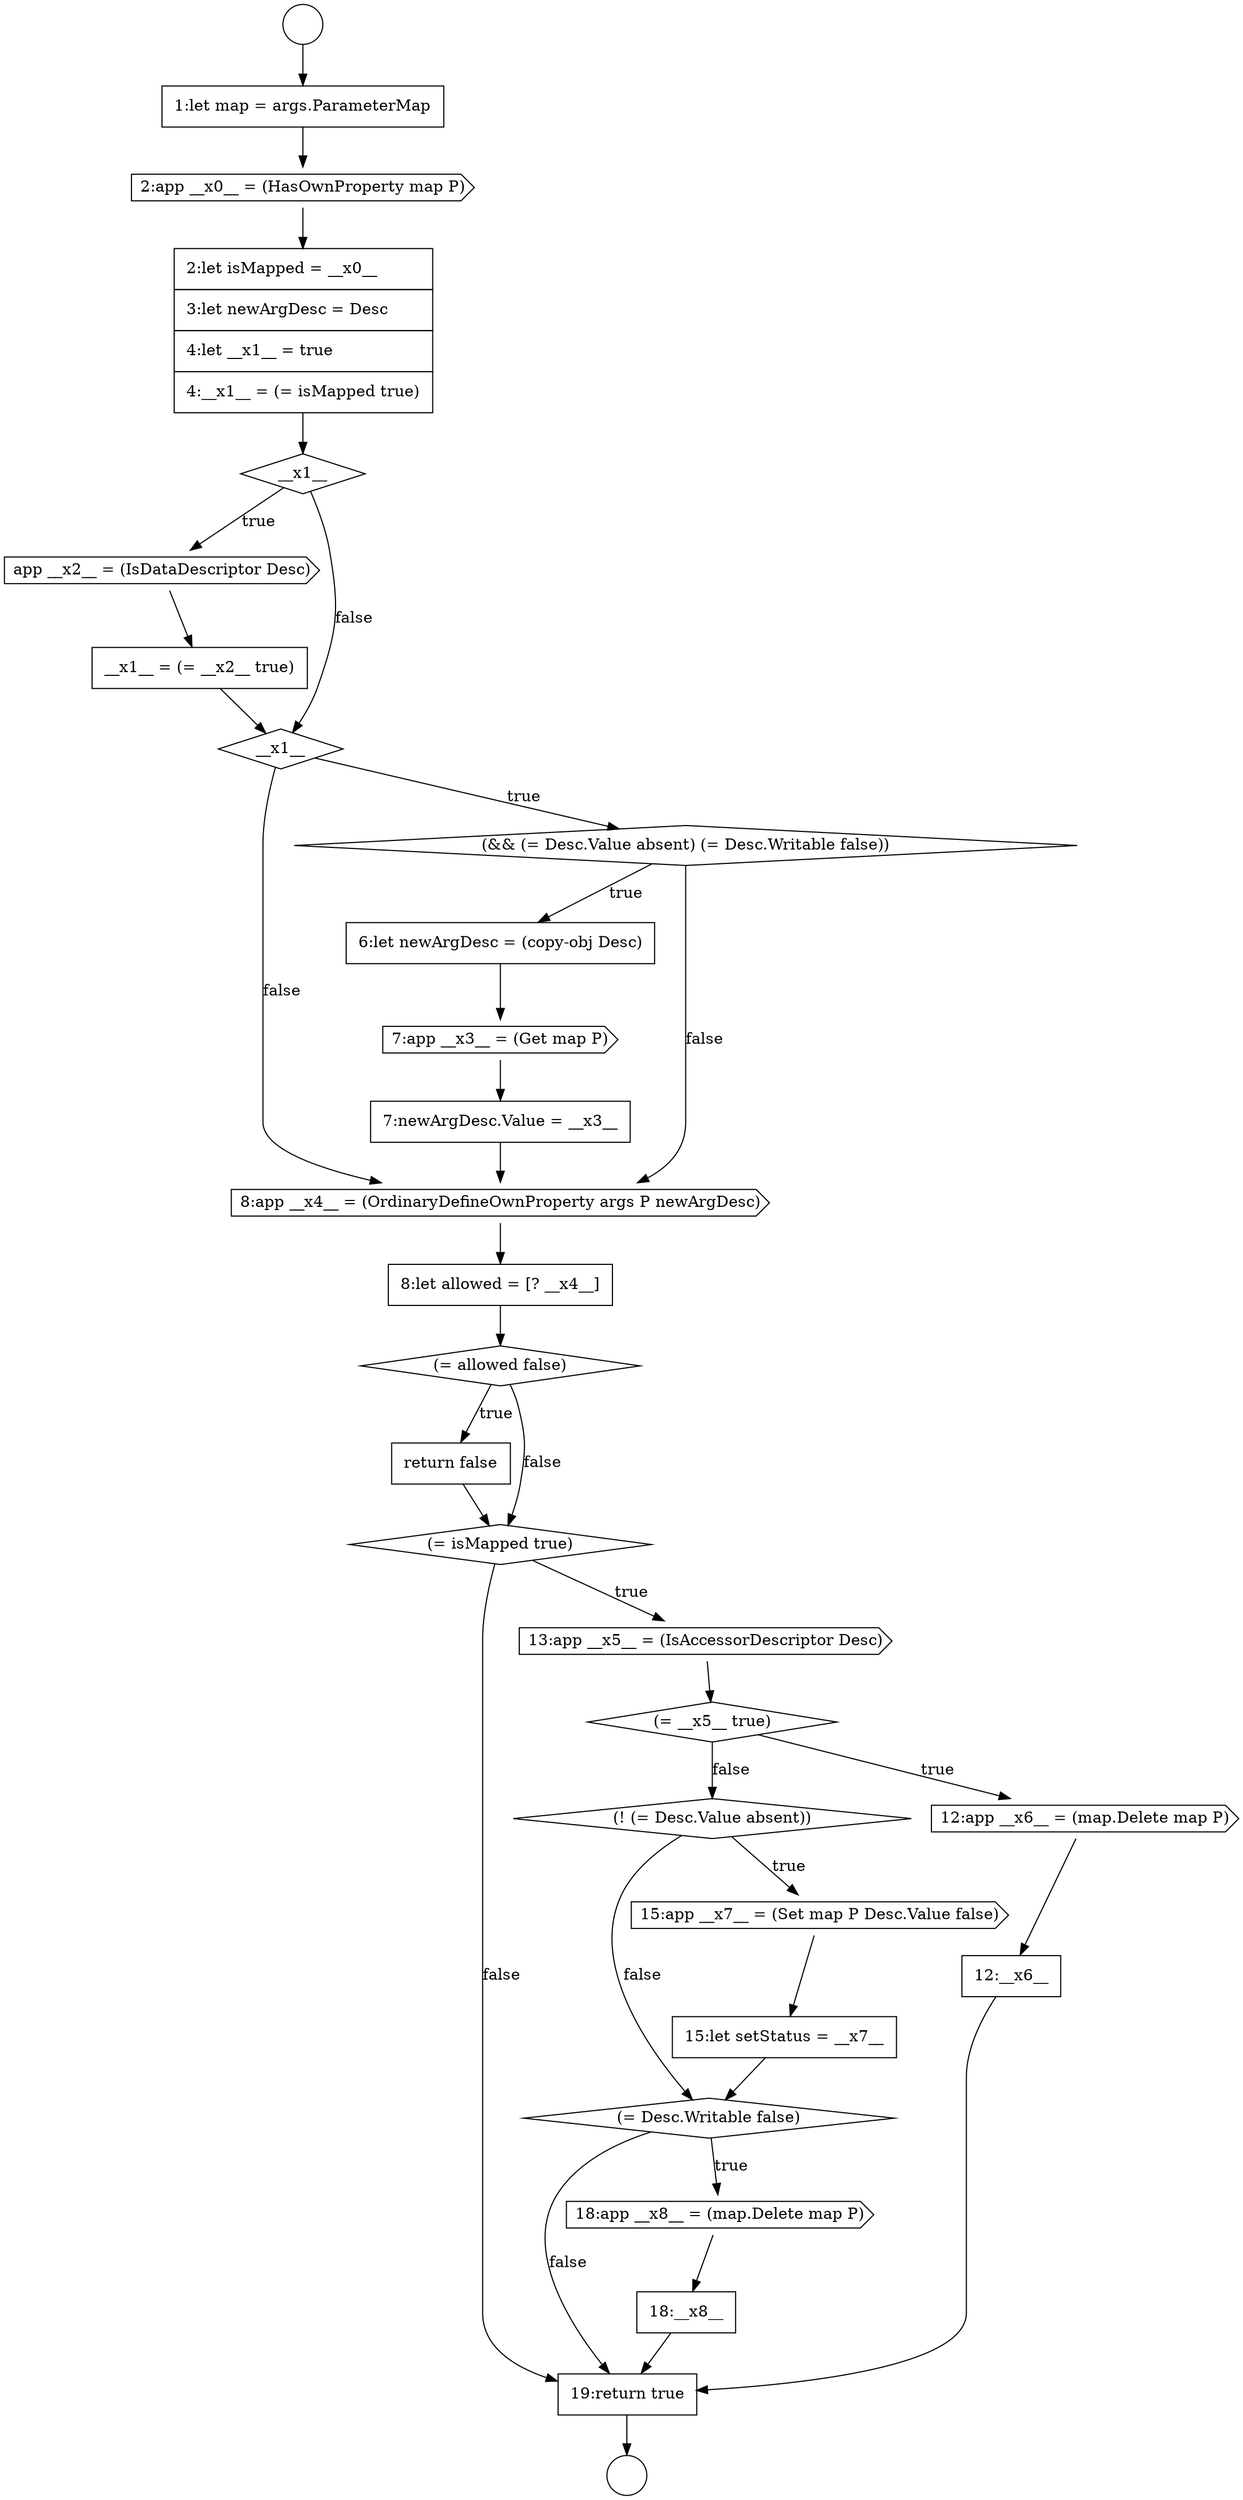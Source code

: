 digraph {
  node2248 [shape=circle label=" " color="black" fillcolor="white" style=filled]
  node2268 [shape=none, margin=0, label=<<font color="black">
    <table border="0" cellborder="1" cellspacing="0" cellpadding="10">
      <tr><td align="left">12:__x6__</td></tr>
    </table>
  </font>> color="black" fillcolor="white" style=filled]
  node2272 [shape=diamond, label=<<font color="black">(= Desc.Writable false)</font>> color="black" fillcolor="white" style=filled]
  node2257 [shape=none, margin=0, label=<<font color="black">
    <table border="0" cellborder="1" cellspacing="0" cellpadding="10">
      <tr><td align="left">6:let newArgDesc = (copy-obj Desc)</td></tr>
    </table>
  </font>> color="black" fillcolor="white" style=filled]
  node2263 [shape=none, margin=0, label=<<font color="black">
    <table border="0" cellborder="1" cellspacing="0" cellpadding="10">
      <tr><td align="left">return false</td></tr>
    </table>
  </font>> color="black" fillcolor="white" style=filled]
  node2250 [shape=cds, label=<<font color="black">2:app __x0__ = (HasOwnProperty map P)</font>> color="black" fillcolor="white" style=filled]
  node2269 [shape=diamond, label=<<font color="black">(! (= Desc.Value absent))</font>> color="black" fillcolor="white" style=filled]
  node2274 [shape=none, margin=0, label=<<font color="black">
    <table border="0" cellborder="1" cellspacing="0" cellpadding="10">
      <tr><td align="left">18:__x8__</td></tr>
    </table>
  </font>> color="black" fillcolor="white" style=filled]
  node2259 [shape=none, margin=0, label=<<font color="black">
    <table border="0" cellborder="1" cellspacing="0" cellpadding="10">
      <tr><td align="left">7:newArgDesc.Value = __x3__</td></tr>
    </table>
  </font>> color="black" fillcolor="white" style=filled]
  node2254 [shape=none, margin=0, label=<<font color="black">
    <table border="0" cellborder="1" cellspacing="0" cellpadding="10">
      <tr><td align="left">__x1__ = (= __x2__ true)</td></tr>
    </table>
  </font>> color="black" fillcolor="white" style=filled]
  node2264 [shape=diamond, label=<<font color="black">(= isMapped true)</font>> color="black" fillcolor="white" style=filled]
  node2249 [shape=none, margin=0, label=<<font color="black">
    <table border="0" cellborder="1" cellspacing="0" cellpadding="10">
      <tr><td align="left">1:let map = args.ParameterMap</td></tr>
    </table>
  </font>> color="black" fillcolor="white" style=filled]
  node2260 [shape=cds, label=<<font color="black">8:app __x4__ = (OrdinaryDefineOwnProperty args P newArgDesc)</font>> color="black" fillcolor="white" style=filled]
  node2253 [shape=cds, label=<<font color="black">app __x2__ = (IsDataDescriptor Desc)</font>> color="black" fillcolor="white" style=filled]
  node2275 [shape=none, margin=0, label=<<font color="black">
    <table border="0" cellborder="1" cellspacing="0" cellpadding="10">
      <tr><td align="left">19:return true</td></tr>
    </table>
  </font>> color="black" fillcolor="white" style=filled]
  node2267 [shape=cds, label=<<font color="black">12:app __x6__ = (map.Delete map P)</font>> color="black" fillcolor="white" style=filled]
  node2261 [shape=none, margin=0, label=<<font color="black">
    <table border="0" cellborder="1" cellspacing="0" cellpadding="10">
      <tr><td align="left">8:let allowed = [? __x4__]</td></tr>
    </table>
  </font>> color="black" fillcolor="white" style=filled]
  node2252 [shape=diamond, label=<<font color="black">__x1__</font>> color="black" fillcolor="white" style=filled]
  node2271 [shape=none, margin=0, label=<<font color="black">
    <table border="0" cellborder="1" cellspacing="0" cellpadding="10">
      <tr><td align="left">15:let setStatus = __x7__</td></tr>
    </table>
  </font>> color="black" fillcolor="white" style=filled]
  node2256 [shape=diamond, label=<<font color="black">(&amp;&amp; (= Desc.Value absent) (= Desc.Writable false))</font>> color="black" fillcolor="white" style=filled]
  node2247 [shape=circle label=" " color="black" fillcolor="white" style=filled]
  node2266 [shape=diamond, label=<<font color="black">(= __x5__ true)</font>> color="black" fillcolor="white" style=filled]
  node2273 [shape=cds, label=<<font color="black">18:app __x8__ = (map.Delete map P)</font>> color="black" fillcolor="white" style=filled]
  node2251 [shape=none, margin=0, label=<<font color="black">
    <table border="0" cellborder="1" cellspacing="0" cellpadding="10">
      <tr><td align="left">2:let isMapped = __x0__</td></tr>
      <tr><td align="left">3:let newArgDesc = Desc</td></tr>
      <tr><td align="left">4:let __x1__ = true</td></tr>
      <tr><td align="left">4:__x1__ = (= isMapped true)</td></tr>
    </table>
  </font>> color="black" fillcolor="white" style=filled]
  node2262 [shape=diamond, label=<<font color="black">(= allowed false)</font>> color="black" fillcolor="white" style=filled]
  node2258 [shape=cds, label=<<font color="black">7:app __x3__ = (Get map P)</font>> color="black" fillcolor="white" style=filled]
  node2255 [shape=diamond, label=<<font color="black">__x1__</font>> color="black" fillcolor="white" style=filled]
  node2265 [shape=cds, label=<<font color="black">13:app __x5__ = (IsAccessorDescriptor Desc)</font>> color="black" fillcolor="white" style=filled]
  node2270 [shape=cds, label=<<font color="black">15:app __x7__ = (Set map P Desc.Value false)</font>> color="black" fillcolor="white" style=filled]
  node2255 -> node2256 [label=<<font color="black">true</font>> color="black"]
  node2255 -> node2260 [label=<<font color="black">false</font>> color="black"]
  node2263 -> node2264 [ color="black"]
  node2257 -> node2258 [ color="black"]
  node2271 -> node2272 [ color="black"]
  node2250 -> node2251 [ color="black"]
  node2264 -> node2265 [label=<<font color="black">true</font>> color="black"]
  node2264 -> node2275 [label=<<font color="black">false</font>> color="black"]
  node2260 -> node2261 [ color="black"]
  node2252 -> node2253 [label=<<font color="black">true</font>> color="black"]
  node2252 -> node2255 [label=<<font color="black">false</font>> color="black"]
  node2256 -> node2257 [label=<<font color="black">true</font>> color="black"]
  node2256 -> node2260 [label=<<font color="black">false</font>> color="black"]
  node2247 -> node2249 [ color="black"]
  node2259 -> node2260 [ color="black"]
  node2269 -> node2270 [label=<<font color="black">true</font>> color="black"]
  node2269 -> node2272 [label=<<font color="black">false</font>> color="black"]
  node2265 -> node2266 [ color="black"]
  node2249 -> node2250 [ color="black"]
  node2275 -> node2248 [ color="black"]
  node2258 -> node2259 [ color="black"]
  node2251 -> node2252 [ color="black"]
  node2272 -> node2273 [label=<<font color="black">true</font>> color="black"]
  node2272 -> node2275 [label=<<font color="black">false</font>> color="black"]
  node2274 -> node2275 [ color="black"]
  node2273 -> node2274 [ color="black"]
  node2268 -> node2275 [ color="black"]
  node2270 -> node2271 [ color="black"]
  node2261 -> node2262 [ color="black"]
  node2253 -> node2254 [ color="black"]
  node2262 -> node2263 [label=<<font color="black">true</font>> color="black"]
  node2262 -> node2264 [label=<<font color="black">false</font>> color="black"]
  node2254 -> node2255 [ color="black"]
  node2266 -> node2267 [label=<<font color="black">true</font>> color="black"]
  node2266 -> node2269 [label=<<font color="black">false</font>> color="black"]
  node2267 -> node2268 [ color="black"]
}

